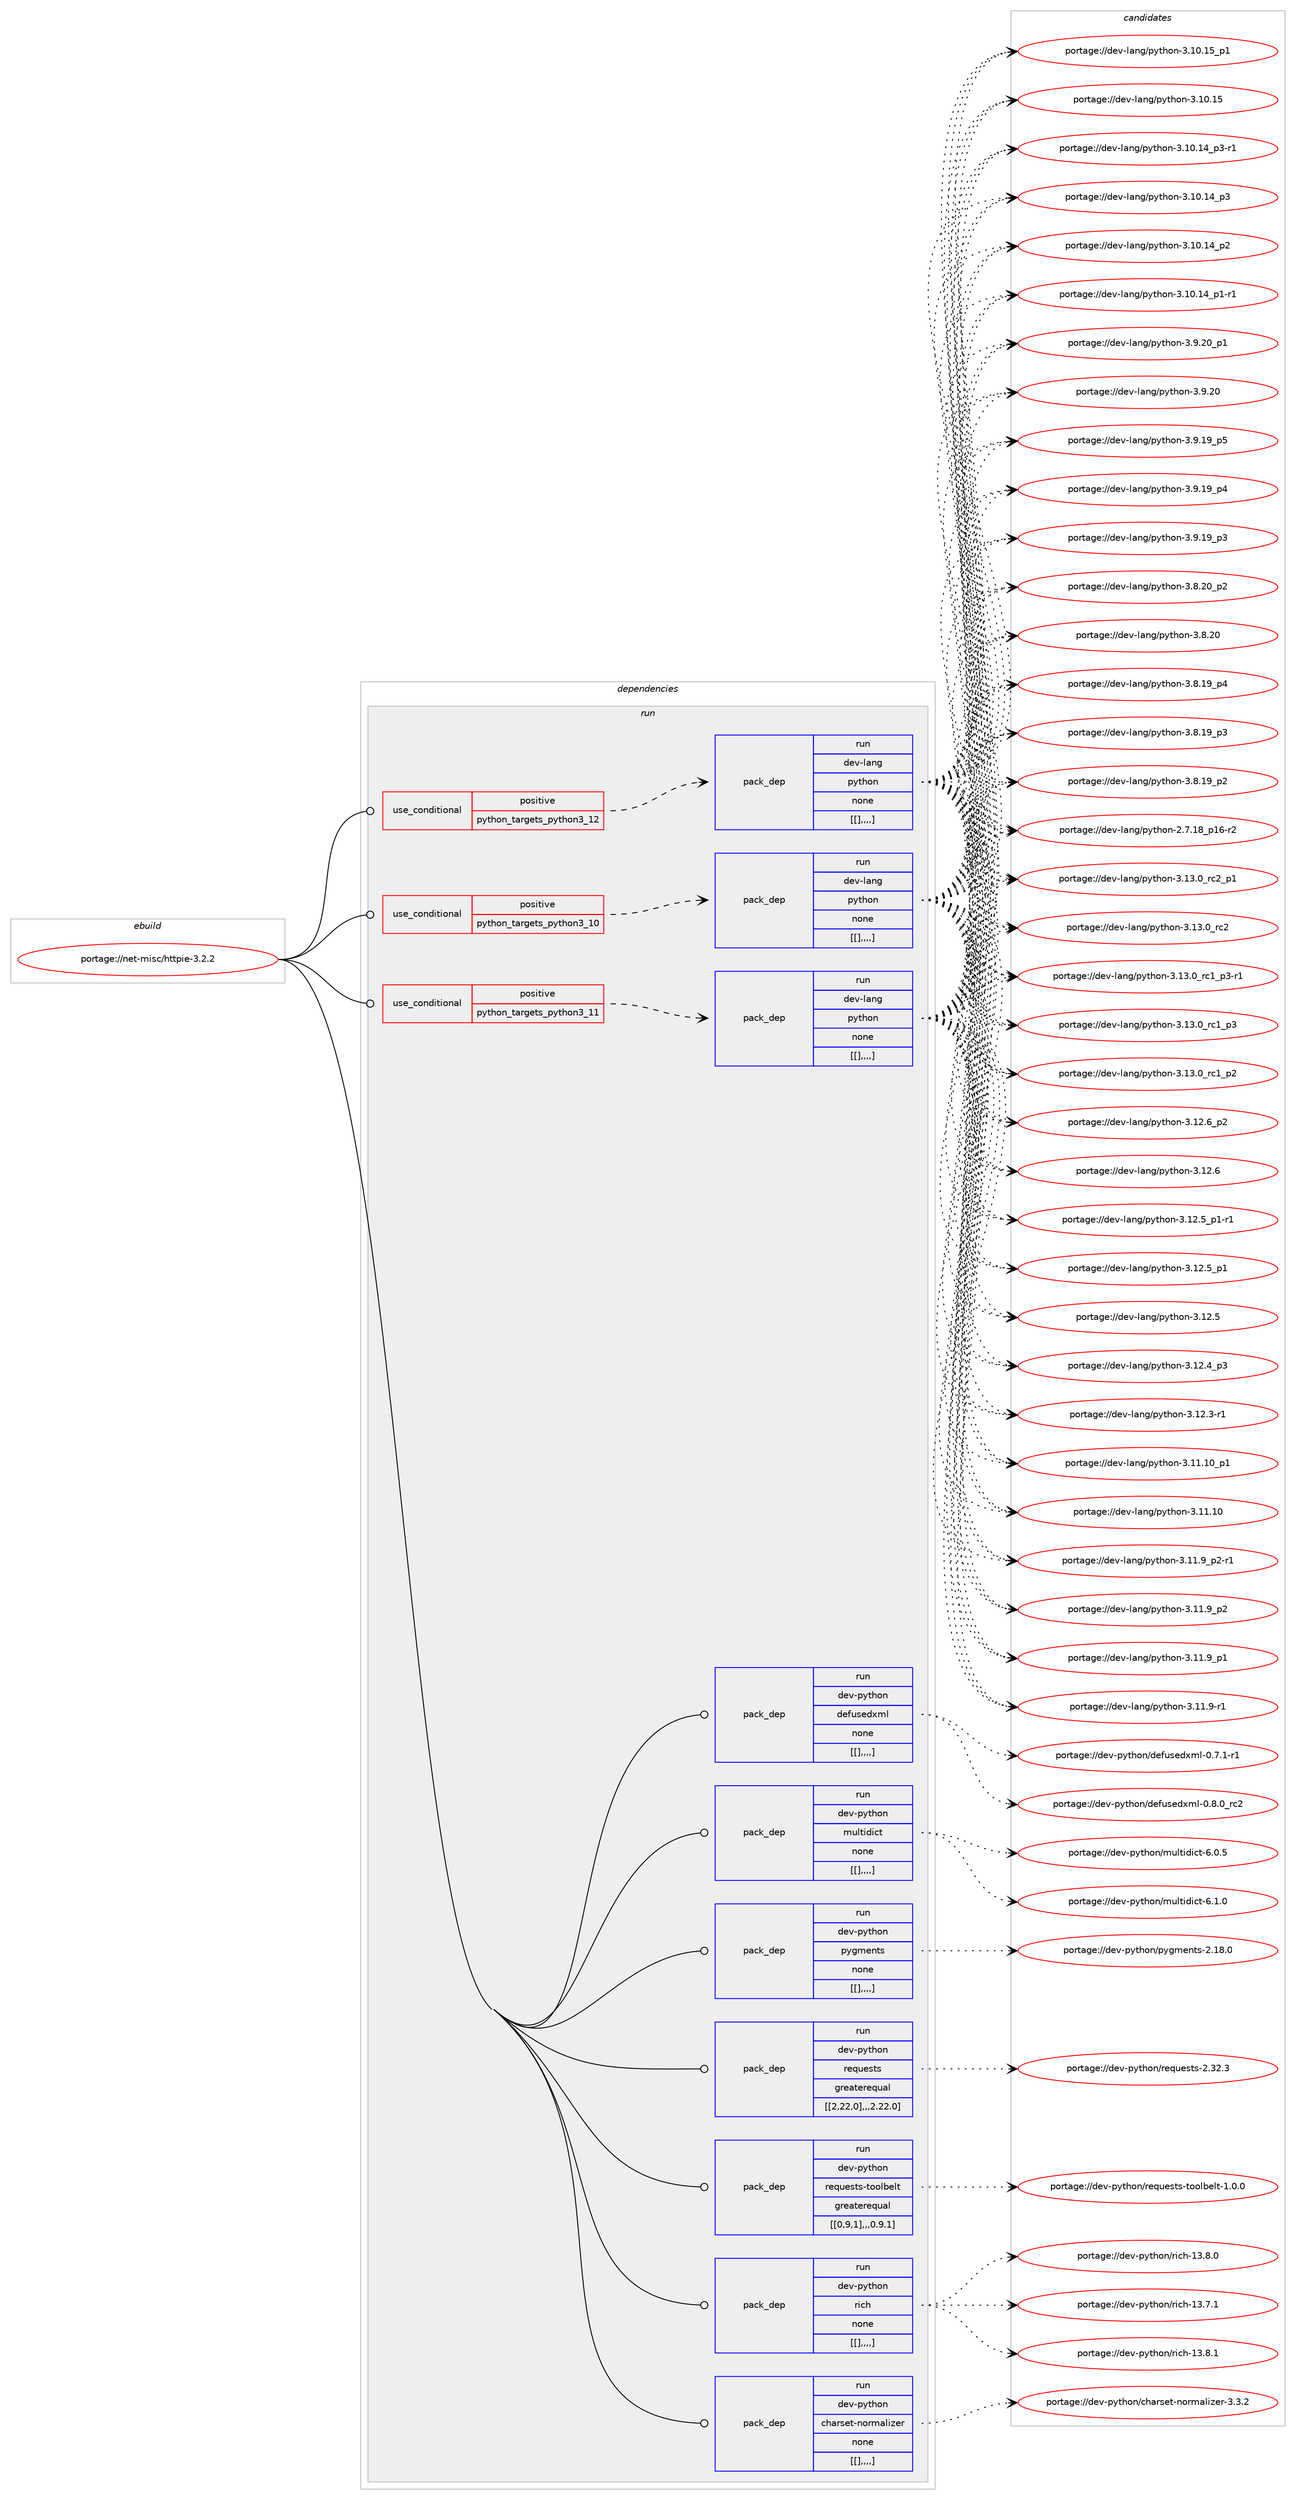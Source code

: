 digraph prolog {

# *************
# Graph options
# *************

newrank=true;
concentrate=true;
compound=true;
graph [rankdir=LR,fontname=Helvetica,fontsize=10,ranksep=1.5];#, ranksep=2.5, nodesep=0.2];
edge  [arrowhead=vee];
node  [fontname=Helvetica,fontsize=10];

# **********
# The ebuild
# **********

subgraph cluster_leftcol {
color=gray;
label=<<i>ebuild</i>>;
id [label="portage://net-misc/httpie-3.2.2", color=red, width=4, href="../net-misc/httpie-3.2.2.svg"];
}

# ****************
# The dependencies
# ****************

subgraph cluster_midcol {
color=gray;
label=<<i>dependencies</i>>;
subgraph cluster_compile {
fillcolor="#eeeeee";
style=filled;
label=<<i>compile</i>>;
}
subgraph cluster_compileandrun {
fillcolor="#eeeeee";
style=filled;
label=<<i>compile and run</i>>;
}
subgraph cluster_run {
fillcolor="#eeeeee";
style=filled;
label=<<i>run</i>>;
subgraph cond101192 {
dependency380927 [label=<<TABLE BORDER="0" CELLBORDER="1" CELLSPACING="0" CELLPADDING="4"><TR><TD ROWSPAN="3" CELLPADDING="10">use_conditional</TD></TR><TR><TD>positive</TD></TR><TR><TD>python_targets_python3_10</TD></TR></TABLE>>, shape=none, color=red];
subgraph pack277031 {
dependency380928 [label=<<TABLE BORDER="0" CELLBORDER="1" CELLSPACING="0" CELLPADDING="4" WIDTH="220"><TR><TD ROWSPAN="6" CELLPADDING="30">pack_dep</TD></TR><TR><TD WIDTH="110">run</TD></TR><TR><TD>dev-lang</TD></TR><TR><TD>python</TD></TR><TR><TD>none</TD></TR><TR><TD>[[],,,,]</TD></TR></TABLE>>, shape=none, color=blue];
}
dependency380927:e -> dependency380928:w [weight=20,style="dashed",arrowhead="vee"];
}
id:e -> dependency380927:w [weight=20,style="solid",arrowhead="odot"];
subgraph cond101193 {
dependency380929 [label=<<TABLE BORDER="0" CELLBORDER="1" CELLSPACING="0" CELLPADDING="4"><TR><TD ROWSPAN="3" CELLPADDING="10">use_conditional</TD></TR><TR><TD>positive</TD></TR><TR><TD>python_targets_python3_11</TD></TR></TABLE>>, shape=none, color=red];
subgraph pack277032 {
dependency380930 [label=<<TABLE BORDER="0" CELLBORDER="1" CELLSPACING="0" CELLPADDING="4" WIDTH="220"><TR><TD ROWSPAN="6" CELLPADDING="30">pack_dep</TD></TR><TR><TD WIDTH="110">run</TD></TR><TR><TD>dev-lang</TD></TR><TR><TD>python</TD></TR><TR><TD>none</TD></TR><TR><TD>[[],,,,]</TD></TR></TABLE>>, shape=none, color=blue];
}
dependency380929:e -> dependency380930:w [weight=20,style="dashed",arrowhead="vee"];
}
id:e -> dependency380929:w [weight=20,style="solid",arrowhead="odot"];
subgraph cond101194 {
dependency380931 [label=<<TABLE BORDER="0" CELLBORDER="1" CELLSPACING="0" CELLPADDING="4"><TR><TD ROWSPAN="3" CELLPADDING="10">use_conditional</TD></TR><TR><TD>positive</TD></TR><TR><TD>python_targets_python3_12</TD></TR></TABLE>>, shape=none, color=red];
subgraph pack277033 {
dependency380932 [label=<<TABLE BORDER="0" CELLBORDER="1" CELLSPACING="0" CELLPADDING="4" WIDTH="220"><TR><TD ROWSPAN="6" CELLPADDING="30">pack_dep</TD></TR><TR><TD WIDTH="110">run</TD></TR><TR><TD>dev-lang</TD></TR><TR><TD>python</TD></TR><TR><TD>none</TD></TR><TR><TD>[[],,,,]</TD></TR></TABLE>>, shape=none, color=blue];
}
dependency380931:e -> dependency380932:w [weight=20,style="dashed",arrowhead="vee"];
}
id:e -> dependency380931:w [weight=20,style="solid",arrowhead="odot"];
subgraph pack277034 {
dependency380933 [label=<<TABLE BORDER="0" CELLBORDER="1" CELLSPACING="0" CELLPADDING="4" WIDTH="220"><TR><TD ROWSPAN="6" CELLPADDING="30">pack_dep</TD></TR><TR><TD WIDTH="110">run</TD></TR><TR><TD>dev-python</TD></TR><TR><TD>charset-normalizer</TD></TR><TR><TD>none</TD></TR><TR><TD>[[],,,,]</TD></TR></TABLE>>, shape=none, color=blue];
}
id:e -> dependency380933:w [weight=20,style="solid",arrowhead="odot"];
subgraph pack277035 {
dependency380934 [label=<<TABLE BORDER="0" CELLBORDER="1" CELLSPACING="0" CELLPADDING="4" WIDTH="220"><TR><TD ROWSPAN="6" CELLPADDING="30">pack_dep</TD></TR><TR><TD WIDTH="110">run</TD></TR><TR><TD>dev-python</TD></TR><TR><TD>defusedxml</TD></TR><TR><TD>none</TD></TR><TR><TD>[[],,,,]</TD></TR></TABLE>>, shape=none, color=blue];
}
id:e -> dependency380934:w [weight=20,style="solid",arrowhead="odot"];
subgraph pack277036 {
dependency380935 [label=<<TABLE BORDER="0" CELLBORDER="1" CELLSPACING="0" CELLPADDING="4" WIDTH="220"><TR><TD ROWSPAN="6" CELLPADDING="30">pack_dep</TD></TR><TR><TD WIDTH="110">run</TD></TR><TR><TD>dev-python</TD></TR><TR><TD>multidict</TD></TR><TR><TD>none</TD></TR><TR><TD>[[],,,,]</TD></TR></TABLE>>, shape=none, color=blue];
}
id:e -> dependency380935:w [weight=20,style="solid",arrowhead="odot"];
subgraph pack277037 {
dependency380936 [label=<<TABLE BORDER="0" CELLBORDER="1" CELLSPACING="0" CELLPADDING="4" WIDTH="220"><TR><TD ROWSPAN="6" CELLPADDING="30">pack_dep</TD></TR><TR><TD WIDTH="110">run</TD></TR><TR><TD>dev-python</TD></TR><TR><TD>pygments</TD></TR><TR><TD>none</TD></TR><TR><TD>[[],,,,]</TD></TR></TABLE>>, shape=none, color=blue];
}
id:e -> dependency380936:w [weight=20,style="solid",arrowhead="odot"];
subgraph pack277038 {
dependency380937 [label=<<TABLE BORDER="0" CELLBORDER="1" CELLSPACING="0" CELLPADDING="4" WIDTH="220"><TR><TD ROWSPAN="6" CELLPADDING="30">pack_dep</TD></TR><TR><TD WIDTH="110">run</TD></TR><TR><TD>dev-python</TD></TR><TR><TD>requests</TD></TR><TR><TD>greaterequal</TD></TR><TR><TD>[[2,22,0],,,2.22.0]</TD></TR></TABLE>>, shape=none, color=blue];
}
id:e -> dependency380937:w [weight=20,style="solid",arrowhead="odot"];
subgraph pack277039 {
dependency380938 [label=<<TABLE BORDER="0" CELLBORDER="1" CELLSPACING="0" CELLPADDING="4" WIDTH="220"><TR><TD ROWSPAN="6" CELLPADDING="30">pack_dep</TD></TR><TR><TD WIDTH="110">run</TD></TR><TR><TD>dev-python</TD></TR><TR><TD>requests-toolbelt</TD></TR><TR><TD>greaterequal</TD></TR><TR><TD>[[0,9,1],,,0.9.1]</TD></TR></TABLE>>, shape=none, color=blue];
}
id:e -> dependency380938:w [weight=20,style="solid",arrowhead="odot"];
subgraph pack277040 {
dependency380939 [label=<<TABLE BORDER="0" CELLBORDER="1" CELLSPACING="0" CELLPADDING="4" WIDTH="220"><TR><TD ROWSPAN="6" CELLPADDING="30">pack_dep</TD></TR><TR><TD WIDTH="110">run</TD></TR><TR><TD>dev-python</TD></TR><TR><TD>rich</TD></TR><TR><TD>none</TD></TR><TR><TD>[[],,,,]</TD></TR></TABLE>>, shape=none, color=blue];
}
id:e -> dependency380939:w [weight=20,style="solid",arrowhead="odot"];
}
}

# **************
# The candidates
# **************

subgraph cluster_choices {
rank=same;
color=gray;
label=<<i>candidates</i>>;

subgraph choice277031 {
color=black;
nodesep=1;
choice100101118451089711010347112121116104111110455146495146489511499509511249 [label="portage://dev-lang/python-3.13.0_rc2_p1", color=red, width=4,href="../dev-lang/python-3.13.0_rc2_p1.svg"];
choice10010111845108971101034711212111610411111045514649514648951149950 [label="portage://dev-lang/python-3.13.0_rc2", color=red, width=4,href="../dev-lang/python-3.13.0_rc2.svg"];
choice1001011184510897110103471121211161041111104551464951464895114994995112514511449 [label="portage://dev-lang/python-3.13.0_rc1_p3-r1", color=red, width=4,href="../dev-lang/python-3.13.0_rc1_p3-r1.svg"];
choice100101118451089711010347112121116104111110455146495146489511499499511251 [label="portage://dev-lang/python-3.13.0_rc1_p3", color=red, width=4,href="../dev-lang/python-3.13.0_rc1_p3.svg"];
choice100101118451089711010347112121116104111110455146495146489511499499511250 [label="portage://dev-lang/python-3.13.0_rc1_p2", color=red, width=4,href="../dev-lang/python-3.13.0_rc1_p2.svg"];
choice100101118451089711010347112121116104111110455146495046549511250 [label="portage://dev-lang/python-3.12.6_p2", color=red, width=4,href="../dev-lang/python-3.12.6_p2.svg"];
choice10010111845108971101034711212111610411111045514649504654 [label="portage://dev-lang/python-3.12.6", color=red, width=4,href="../dev-lang/python-3.12.6.svg"];
choice1001011184510897110103471121211161041111104551464950465395112494511449 [label="portage://dev-lang/python-3.12.5_p1-r1", color=red, width=4,href="../dev-lang/python-3.12.5_p1-r1.svg"];
choice100101118451089711010347112121116104111110455146495046539511249 [label="portage://dev-lang/python-3.12.5_p1", color=red, width=4,href="../dev-lang/python-3.12.5_p1.svg"];
choice10010111845108971101034711212111610411111045514649504653 [label="portage://dev-lang/python-3.12.5", color=red, width=4,href="../dev-lang/python-3.12.5.svg"];
choice100101118451089711010347112121116104111110455146495046529511251 [label="portage://dev-lang/python-3.12.4_p3", color=red, width=4,href="../dev-lang/python-3.12.4_p3.svg"];
choice100101118451089711010347112121116104111110455146495046514511449 [label="portage://dev-lang/python-3.12.3-r1", color=red, width=4,href="../dev-lang/python-3.12.3-r1.svg"];
choice10010111845108971101034711212111610411111045514649494649489511249 [label="portage://dev-lang/python-3.11.10_p1", color=red, width=4,href="../dev-lang/python-3.11.10_p1.svg"];
choice1001011184510897110103471121211161041111104551464949464948 [label="portage://dev-lang/python-3.11.10", color=red, width=4,href="../dev-lang/python-3.11.10.svg"];
choice1001011184510897110103471121211161041111104551464949465795112504511449 [label="portage://dev-lang/python-3.11.9_p2-r1", color=red, width=4,href="../dev-lang/python-3.11.9_p2-r1.svg"];
choice100101118451089711010347112121116104111110455146494946579511250 [label="portage://dev-lang/python-3.11.9_p2", color=red, width=4,href="../dev-lang/python-3.11.9_p2.svg"];
choice100101118451089711010347112121116104111110455146494946579511249 [label="portage://dev-lang/python-3.11.9_p1", color=red, width=4,href="../dev-lang/python-3.11.9_p1.svg"];
choice100101118451089711010347112121116104111110455146494946574511449 [label="portage://dev-lang/python-3.11.9-r1", color=red, width=4,href="../dev-lang/python-3.11.9-r1.svg"];
choice10010111845108971101034711212111610411111045514649484649539511249 [label="portage://dev-lang/python-3.10.15_p1", color=red, width=4,href="../dev-lang/python-3.10.15_p1.svg"];
choice1001011184510897110103471121211161041111104551464948464953 [label="portage://dev-lang/python-3.10.15", color=red, width=4,href="../dev-lang/python-3.10.15.svg"];
choice100101118451089711010347112121116104111110455146494846495295112514511449 [label="portage://dev-lang/python-3.10.14_p3-r1", color=red, width=4,href="../dev-lang/python-3.10.14_p3-r1.svg"];
choice10010111845108971101034711212111610411111045514649484649529511251 [label="portage://dev-lang/python-3.10.14_p3", color=red, width=4,href="../dev-lang/python-3.10.14_p3.svg"];
choice10010111845108971101034711212111610411111045514649484649529511250 [label="portage://dev-lang/python-3.10.14_p2", color=red, width=4,href="../dev-lang/python-3.10.14_p2.svg"];
choice100101118451089711010347112121116104111110455146494846495295112494511449 [label="portage://dev-lang/python-3.10.14_p1-r1", color=red, width=4,href="../dev-lang/python-3.10.14_p1-r1.svg"];
choice100101118451089711010347112121116104111110455146574650489511249 [label="portage://dev-lang/python-3.9.20_p1", color=red, width=4,href="../dev-lang/python-3.9.20_p1.svg"];
choice10010111845108971101034711212111610411111045514657465048 [label="portage://dev-lang/python-3.9.20", color=red, width=4,href="../dev-lang/python-3.9.20.svg"];
choice100101118451089711010347112121116104111110455146574649579511253 [label="portage://dev-lang/python-3.9.19_p5", color=red, width=4,href="../dev-lang/python-3.9.19_p5.svg"];
choice100101118451089711010347112121116104111110455146574649579511252 [label="portage://dev-lang/python-3.9.19_p4", color=red, width=4,href="../dev-lang/python-3.9.19_p4.svg"];
choice100101118451089711010347112121116104111110455146574649579511251 [label="portage://dev-lang/python-3.9.19_p3", color=red, width=4,href="../dev-lang/python-3.9.19_p3.svg"];
choice100101118451089711010347112121116104111110455146564650489511250 [label="portage://dev-lang/python-3.8.20_p2", color=red, width=4,href="../dev-lang/python-3.8.20_p2.svg"];
choice10010111845108971101034711212111610411111045514656465048 [label="portage://dev-lang/python-3.8.20", color=red, width=4,href="../dev-lang/python-3.8.20.svg"];
choice100101118451089711010347112121116104111110455146564649579511252 [label="portage://dev-lang/python-3.8.19_p4", color=red, width=4,href="../dev-lang/python-3.8.19_p4.svg"];
choice100101118451089711010347112121116104111110455146564649579511251 [label="portage://dev-lang/python-3.8.19_p3", color=red, width=4,href="../dev-lang/python-3.8.19_p3.svg"];
choice100101118451089711010347112121116104111110455146564649579511250 [label="portage://dev-lang/python-3.8.19_p2", color=red, width=4,href="../dev-lang/python-3.8.19_p2.svg"];
choice100101118451089711010347112121116104111110455046554649569511249544511450 [label="portage://dev-lang/python-2.7.18_p16-r2", color=red, width=4,href="../dev-lang/python-2.7.18_p16-r2.svg"];
dependency380928:e -> choice100101118451089711010347112121116104111110455146495146489511499509511249:w [style=dotted,weight="100"];
dependency380928:e -> choice10010111845108971101034711212111610411111045514649514648951149950:w [style=dotted,weight="100"];
dependency380928:e -> choice1001011184510897110103471121211161041111104551464951464895114994995112514511449:w [style=dotted,weight="100"];
dependency380928:e -> choice100101118451089711010347112121116104111110455146495146489511499499511251:w [style=dotted,weight="100"];
dependency380928:e -> choice100101118451089711010347112121116104111110455146495146489511499499511250:w [style=dotted,weight="100"];
dependency380928:e -> choice100101118451089711010347112121116104111110455146495046549511250:w [style=dotted,weight="100"];
dependency380928:e -> choice10010111845108971101034711212111610411111045514649504654:w [style=dotted,weight="100"];
dependency380928:e -> choice1001011184510897110103471121211161041111104551464950465395112494511449:w [style=dotted,weight="100"];
dependency380928:e -> choice100101118451089711010347112121116104111110455146495046539511249:w [style=dotted,weight="100"];
dependency380928:e -> choice10010111845108971101034711212111610411111045514649504653:w [style=dotted,weight="100"];
dependency380928:e -> choice100101118451089711010347112121116104111110455146495046529511251:w [style=dotted,weight="100"];
dependency380928:e -> choice100101118451089711010347112121116104111110455146495046514511449:w [style=dotted,weight="100"];
dependency380928:e -> choice10010111845108971101034711212111610411111045514649494649489511249:w [style=dotted,weight="100"];
dependency380928:e -> choice1001011184510897110103471121211161041111104551464949464948:w [style=dotted,weight="100"];
dependency380928:e -> choice1001011184510897110103471121211161041111104551464949465795112504511449:w [style=dotted,weight="100"];
dependency380928:e -> choice100101118451089711010347112121116104111110455146494946579511250:w [style=dotted,weight="100"];
dependency380928:e -> choice100101118451089711010347112121116104111110455146494946579511249:w [style=dotted,weight="100"];
dependency380928:e -> choice100101118451089711010347112121116104111110455146494946574511449:w [style=dotted,weight="100"];
dependency380928:e -> choice10010111845108971101034711212111610411111045514649484649539511249:w [style=dotted,weight="100"];
dependency380928:e -> choice1001011184510897110103471121211161041111104551464948464953:w [style=dotted,weight="100"];
dependency380928:e -> choice100101118451089711010347112121116104111110455146494846495295112514511449:w [style=dotted,weight="100"];
dependency380928:e -> choice10010111845108971101034711212111610411111045514649484649529511251:w [style=dotted,weight="100"];
dependency380928:e -> choice10010111845108971101034711212111610411111045514649484649529511250:w [style=dotted,weight="100"];
dependency380928:e -> choice100101118451089711010347112121116104111110455146494846495295112494511449:w [style=dotted,weight="100"];
dependency380928:e -> choice100101118451089711010347112121116104111110455146574650489511249:w [style=dotted,weight="100"];
dependency380928:e -> choice10010111845108971101034711212111610411111045514657465048:w [style=dotted,weight="100"];
dependency380928:e -> choice100101118451089711010347112121116104111110455146574649579511253:w [style=dotted,weight="100"];
dependency380928:e -> choice100101118451089711010347112121116104111110455146574649579511252:w [style=dotted,weight="100"];
dependency380928:e -> choice100101118451089711010347112121116104111110455146574649579511251:w [style=dotted,weight="100"];
dependency380928:e -> choice100101118451089711010347112121116104111110455146564650489511250:w [style=dotted,weight="100"];
dependency380928:e -> choice10010111845108971101034711212111610411111045514656465048:w [style=dotted,weight="100"];
dependency380928:e -> choice100101118451089711010347112121116104111110455146564649579511252:w [style=dotted,weight="100"];
dependency380928:e -> choice100101118451089711010347112121116104111110455146564649579511251:w [style=dotted,weight="100"];
dependency380928:e -> choice100101118451089711010347112121116104111110455146564649579511250:w [style=dotted,weight="100"];
dependency380928:e -> choice100101118451089711010347112121116104111110455046554649569511249544511450:w [style=dotted,weight="100"];
}
subgraph choice277032 {
color=black;
nodesep=1;
choice100101118451089711010347112121116104111110455146495146489511499509511249 [label="portage://dev-lang/python-3.13.0_rc2_p1", color=red, width=4,href="../dev-lang/python-3.13.0_rc2_p1.svg"];
choice10010111845108971101034711212111610411111045514649514648951149950 [label="portage://dev-lang/python-3.13.0_rc2", color=red, width=4,href="../dev-lang/python-3.13.0_rc2.svg"];
choice1001011184510897110103471121211161041111104551464951464895114994995112514511449 [label="portage://dev-lang/python-3.13.0_rc1_p3-r1", color=red, width=4,href="../dev-lang/python-3.13.0_rc1_p3-r1.svg"];
choice100101118451089711010347112121116104111110455146495146489511499499511251 [label="portage://dev-lang/python-3.13.0_rc1_p3", color=red, width=4,href="../dev-lang/python-3.13.0_rc1_p3.svg"];
choice100101118451089711010347112121116104111110455146495146489511499499511250 [label="portage://dev-lang/python-3.13.0_rc1_p2", color=red, width=4,href="../dev-lang/python-3.13.0_rc1_p2.svg"];
choice100101118451089711010347112121116104111110455146495046549511250 [label="portage://dev-lang/python-3.12.6_p2", color=red, width=4,href="../dev-lang/python-3.12.6_p2.svg"];
choice10010111845108971101034711212111610411111045514649504654 [label="portage://dev-lang/python-3.12.6", color=red, width=4,href="../dev-lang/python-3.12.6.svg"];
choice1001011184510897110103471121211161041111104551464950465395112494511449 [label="portage://dev-lang/python-3.12.5_p1-r1", color=red, width=4,href="../dev-lang/python-3.12.5_p1-r1.svg"];
choice100101118451089711010347112121116104111110455146495046539511249 [label="portage://dev-lang/python-3.12.5_p1", color=red, width=4,href="../dev-lang/python-3.12.5_p1.svg"];
choice10010111845108971101034711212111610411111045514649504653 [label="portage://dev-lang/python-3.12.5", color=red, width=4,href="../dev-lang/python-3.12.5.svg"];
choice100101118451089711010347112121116104111110455146495046529511251 [label="portage://dev-lang/python-3.12.4_p3", color=red, width=4,href="../dev-lang/python-3.12.4_p3.svg"];
choice100101118451089711010347112121116104111110455146495046514511449 [label="portage://dev-lang/python-3.12.3-r1", color=red, width=4,href="../dev-lang/python-3.12.3-r1.svg"];
choice10010111845108971101034711212111610411111045514649494649489511249 [label="portage://dev-lang/python-3.11.10_p1", color=red, width=4,href="../dev-lang/python-3.11.10_p1.svg"];
choice1001011184510897110103471121211161041111104551464949464948 [label="portage://dev-lang/python-3.11.10", color=red, width=4,href="../dev-lang/python-3.11.10.svg"];
choice1001011184510897110103471121211161041111104551464949465795112504511449 [label="portage://dev-lang/python-3.11.9_p2-r1", color=red, width=4,href="../dev-lang/python-3.11.9_p2-r1.svg"];
choice100101118451089711010347112121116104111110455146494946579511250 [label="portage://dev-lang/python-3.11.9_p2", color=red, width=4,href="../dev-lang/python-3.11.9_p2.svg"];
choice100101118451089711010347112121116104111110455146494946579511249 [label="portage://dev-lang/python-3.11.9_p1", color=red, width=4,href="../dev-lang/python-3.11.9_p1.svg"];
choice100101118451089711010347112121116104111110455146494946574511449 [label="portage://dev-lang/python-3.11.9-r1", color=red, width=4,href="../dev-lang/python-3.11.9-r1.svg"];
choice10010111845108971101034711212111610411111045514649484649539511249 [label="portage://dev-lang/python-3.10.15_p1", color=red, width=4,href="../dev-lang/python-3.10.15_p1.svg"];
choice1001011184510897110103471121211161041111104551464948464953 [label="portage://dev-lang/python-3.10.15", color=red, width=4,href="../dev-lang/python-3.10.15.svg"];
choice100101118451089711010347112121116104111110455146494846495295112514511449 [label="portage://dev-lang/python-3.10.14_p3-r1", color=red, width=4,href="../dev-lang/python-3.10.14_p3-r1.svg"];
choice10010111845108971101034711212111610411111045514649484649529511251 [label="portage://dev-lang/python-3.10.14_p3", color=red, width=4,href="../dev-lang/python-3.10.14_p3.svg"];
choice10010111845108971101034711212111610411111045514649484649529511250 [label="portage://dev-lang/python-3.10.14_p2", color=red, width=4,href="../dev-lang/python-3.10.14_p2.svg"];
choice100101118451089711010347112121116104111110455146494846495295112494511449 [label="portage://dev-lang/python-3.10.14_p1-r1", color=red, width=4,href="../dev-lang/python-3.10.14_p1-r1.svg"];
choice100101118451089711010347112121116104111110455146574650489511249 [label="portage://dev-lang/python-3.9.20_p1", color=red, width=4,href="../dev-lang/python-3.9.20_p1.svg"];
choice10010111845108971101034711212111610411111045514657465048 [label="portage://dev-lang/python-3.9.20", color=red, width=4,href="../dev-lang/python-3.9.20.svg"];
choice100101118451089711010347112121116104111110455146574649579511253 [label="portage://dev-lang/python-3.9.19_p5", color=red, width=4,href="../dev-lang/python-3.9.19_p5.svg"];
choice100101118451089711010347112121116104111110455146574649579511252 [label="portage://dev-lang/python-3.9.19_p4", color=red, width=4,href="../dev-lang/python-3.9.19_p4.svg"];
choice100101118451089711010347112121116104111110455146574649579511251 [label="portage://dev-lang/python-3.9.19_p3", color=red, width=4,href="../dev-lang/python-3.9.19_p3.svg"];
choice100101118451089711010347112121116104111110455146564650489511250 [label="portage://dev-lang/python-3.8.20_p2", color=red, width=4,href="../dev-lang/python-3.8.20_p2.svg"];
choice10010111845108971101034711212111610411111045514656465048 [label="portage://dev-lang/python-3.8.20", color=red, width=4,href="../dev-lang/python-3.8.20.svg"];
choice100101118451089711010347112121116104111110455146564649579511252 [label="portage://dev-lang/python-3.8.19_p4", color=red, width=4,href="../dev-lang/python-3.8.19_p4.svg"];
choice100101118451089711010347112121116104111110455146564649579511251 [label="portage://dev-lang/python-3.8.19_p3", color=red, width=4,href="../dev-lang/python-3.8.19_p3.svg"];
choice100101118451089711010347112121116104111110455146564649579511250 [label="portage://dev-lang/python-3.8.19_p2", color=red, width=4,href="../dev-lang/python-3.8.19_p2.svg"];
choice100101118451089711010347112121116104111110455046554649569511249544511450 [label="portage://dev-lang/python-2.7.18_p16-r2", color=red, width=4,href="../dev-lang/python-2.7.18_p16-r2.svg"];
dependency380930:e -> choice100101118451089711010347112121116104111110455146495146489511499509511249:w [style=dotted,weight="100"];
dependency380930:e -> choice10010111845108971101034711212111610411111045514649514648951149950:w [style=dotted,weight="100"];
dependency380930:e -> choice1001011184510897110103471121211161041111104551464951464895114994995112514511449:w [style=dotted,weight="100"];
dependency380930:e -> choice100101118451089711010347112121116104111110455146495146489511499499511251:w [style=dotted,weight="100"];
dependency380930:e -> choice100101118451089711010347112121116104111110455146495146489511499499511250:w [style=dotted,weight="100"];
dependency380930:e -> choice100101118451089711010347112121116104111110455146495046549511250:w [style=dotted,weight="100"];
dependency380930:e -> choice10010111845108971101034711212111610411111045514649504654:w [style=dotted,weight="100"];
dependency380930:e -> choice1001011184510897110103471121211161041111104551464950465395112494511449:w [style=dotted,weight="100"];
dependency380930:e -> choice100101118451089711010347112121116104111110455146495046539511249:w [style=dotted,weight="100"];
dependency380930:e -> choice10010111845108971101034711212111610411111045514649504653:w [style=dotted,weight="100"];
dependency380930:e -> choice100101118451089711010347112121116104111110455146495046529511251:w [style=dotted,weight="100"];
dependency380930:e -> choice100101118451089711010347112121116104111110455146495046514511449:w [style=dotted,weight="100"];
dependency380930:e -> choice10010111845108971101034711212111610411111045514649494649489511249:w [style=dotted,weight="100"];
dependency380930:e -> choice1001011184510897110103471121211161041111104551464949464948:w [style=dotted,weight="100"];
dependency380930:e -> choice1001011184510897110103471121211161041111104551464949465795112504511449:w [style=dotted,weight="100"];
dependency380930:e -> choice100101118451089711010347112121116104111110455146494946579511250:w [style=dotted,weight="100"];
dependency380930:e -> choice100101118451089711010347112121116104111110455146494946579511249:w [style=dotted,weight="100"];
dependency380930:e -> choice100101118451089711010347112121116104111110455146494946574511449:w [style=dotted,weight="100"];
dependency380930:e -> choice10010111845108971101034711212111610411111045514649484649539511249:w [style=dotted,weight="100"];
dependency380930:e -> choice1001011184510897110103471121211161041111104551464948464953:w [style=dotted,weight="100"];
dependency380930:e -> choice100101118451089711010347112121116104111110455146494846495295112514511449:w [style=dotted,weight="100"];
dependency380930:e -> choice10010111845108971101034711212111610411111045514649484649529511251:w [style=dotted,weight="100"];
dependency380930:e -> choice10010111845108971101034711212111610411111045514649484649529511250:w [style=dotted,weight="100"];
dependency380930:e -> choice100101118451089711010347112121116104111110455146494846495295112494511449:w [style=dotted,weight="100"];
dependency380930:e -> choice100101118451089711010347112121116104111110455146574650489511249:w [style=dotted,weight="100"];
dependency380930:e -> choice10010111845108971101034711212111610411111045514657465048:w [style=dotted,weight="100"];
dependency380930:e -> choice100101118451089711010347112121116104111110455146574649579511253:w [style=dotted,weight="100"];
dependency380930:e -> choice100101118451089711010347112121116104111110455146574649579511252:w [style=dotted,weight="100"];
dependency380930:e -> choice100101118451089711010347112121116104111110455146574649579511251:w [style=dotted,weight="100"];
dependency380930:e -> choice100101118451089711010347112121116104111110455146564650489511250:w [style=dotted,weight="100"];
dependency380930:e -> choice10010111845108971101034711212111610411111045514656465048:w [style=dotted,weight="100"];
dependency380930:e -> choice100101118451089711010347112121116104111110455146564649579511252:w [style=dotted,weight="100"];
dependency380930:e -> choice100101118451089711010347112121116104111110455146564649579511251:w [style=dotted,weight="100"];
dependency380930:e -> choice100101118451089711010347112121116104111110455146564649579511250:w [style=dotted,weight="100"];
dependency380930:e -> choice100101118451089711010347112121116104111110455046554649569511249544511450:w [style=dotted,weight="100"];
}
subgraph choice277033 {
color=black;
nodesep=1;
choice100101118451089711010347112121116104111110455146495146489511499509511249 [label="portage://dev-lang/python-3.13.0_rc2_p1", color=red, width=4,href="../dev-lang/python-3.13.0_rc2_p1.svg"];
choice10010111845108971101034711212111610411111045514649514648951149950 [label="portage://dev-lang/python-3.13.0_rc2", color=red, width=4,href="../dev-lang/python-3.13.0_rc2.svg"];
choice1001011184510897110103471121211161041111104551464951464895114994995112514511449 [label="portage://dev-lang/python-3.13.0_rc1_p3-r1", color=red, width=4,href="../dev-lang/python-3.13.0_rc1_p3-r1.svg"];
choice100101118451089711010347112121116104111110455146495146489511499499511251 [label="portage://dev-lang/python-3.13.0_rc1_p3", color=red, width=4,href="../dev-lang/python-3.13.0_rc1_p3.svg"];
choice100101118451089711010347112121116104111110455146495146489511499499511250 [label="portage://dev-lang/python-3.13.0_rc1_p2", color=red, width=4,href="../dev-lang/python-3.13.0_rc1_p2.svg"];
choice100101118451089711010347112121116104111110455146495046549511250 [label="portage://dev-lang/python-3.12.6_p2", color=red, width=4,href="../dev-lang/python-3.12.6_p2.svg"];
choice10010111845108971101034711212111610411111045514649504654 [label="portage://dev-lang/python-3.12.6", color=red, width=4,href="../dev-lang/python-3.12.6.svg"];
choice1001011184510897110103471121211161041111104551464950465395112494511449 [label="portage://dev-lang/python-3.12.5_p1-r1", color=red, width=4,href="../dev-lang/python-3.12.5_p1-r1.svg"];
choice100101118451089711010347112121116104111110455146495046539511249 [label="portage://dev-lang/python-3.12.5_p1", color=red, width=4,href="../dev-lang/python-3.12.5_p1.svg"];
choice10010111845108971101034711212111610411111045514649504653 [label="portage://dev-lang/python-3.12.5", color=red, width=4,href="../dev-lang/python-3.12.5.svg"];
choice100101118451089711010347112121116104111110455146495046529511251 [label="portage://dev-lang/python-3.12.4_p3", color=red, width=4,href="../dev-lang/python-3.12.4_p3.svg"];
choice100101118451089711010347112121116104111110455146495046514511449 [label="portage://dev-lang/python-3.12.3-r1", color=red, width=4,href="../dev-lang/python-3.12.3-r1.svg"];
choice10010111845108971101034711212111610411111045514649494649489511249 [label="portage://dev-lang/python-3.11.10_p1", color=red, width=4,href="../dev-lang/python-3.11.10_p1.svg"];
choice1001011184510897110103471121211161041111104551464949464948 [label="portage://dev-lang/python-3.11.10", color=red, width=4,href="../dev-lang/python-3.11.10.svg"];
choice1001011184510897110103471121211161041111104551464949465795112504511449 [label="portage://dev-lang/python-3.11.9_p2-r1", color=red, width=4,href="../dev-lang/python-3.11.9_p2-r1.svg"];
choice100101118451089711010347112121116104111110455146494946579511250 [label="portage://dev-lang/python-3.11.9_p2", color=red, width=4,href="../dev-lang/python-3.11.9_p2.svg"];
choice100101118451089711010347112121116104111110455146494946579511249 [label="portage://dev-lang/python-3.11.9_p1", color=red, width=4,href="../dev-lang/python-3.11.9_p1.svg"];
choice100101118451089711010347112121116104111110455146494946574511449 [label="portage://dev-lang/python-3.11.9-r1", color=red, width=4,href="../dev-lang/python-3.11.9-r1.svg"];
choice10010111845108971101034711212111610411111045514649484649539511249 [label="portage://dev-lang/python-3.10.15_p1", color=red, width=4,href="../dev-lang/python-3.10.15_p1.svg"];
choice1001011184510897110103471121211161041111104551464948464953 [label="portage://dev-lang/python-3.10.15", color=red, width=4,href="../dev-lang/python-3.10.15.svg"];
choice100101118451089711010347112121116104111110455146494846495295112514511449 [label="portage://dev-lang/python-3.10.14_p3-r1", color=red, width=4,href="../dev-lang/python-3.10.14_p3-r1.svg"];
choice10010111845108971101034711212111610411111045514649484649529511251 [label="portage://dev-lang/python-3.10.14_p3", color=red, width=4,href="../dev-lang/python-3.10.14_p3.svg"];
choice10010111845108971101034711212111610411111045514649484649529511250 [label="portage://dev-lang/python-3.10.14_p2", color=red, width=4,href="../dev-lang/python-3.10.14_p2.svg"];
choice100101118451089711010347112121116104111110455146494846495295112494511449 [label="portage://dev-lang/python-3.10.14_p1-r1", color=red, width=4,href="../dev-lang/python-3.10.14_p1-r1.svg"];
choice100101118451089711010347112121116104111110455146574650489511249 [label="portage://dev-lang/python-3.9.20_p1", color=red, width=4,href="../dev-lang/python-3.9.20_p1.svg"];
choice10010111845108971101034711212111610411111045514657465048 [label="portage://dev-lang/python-3.9.20", color=red, width=4,href="../dev-lang/python-3.9.20.svg"];
choice100101118451089711010347112121116104111110455146574649579511253 [label="portage://dev-lang/python-3.9.19_p5", color=red, width=4,href="../dev-lang/python-3.9.19_p5.svg"];
choice100101118451089711010347112121116104111110455146574649579511252 [label="portage://dev-lang/python-3.9.19_p4", color=red, width=4,href="../dev-lang/python-3.9.19_p4.svg"];
choice100101118451089711010347112121116104111110455146574649579511251 [label="portage://dev-lang/python-3.9.19_p3", color=red, width=4,href="../dev-lang/python-3.9.19_p3.svg"];
choice100101118451089711010347112121116104111110455146564650489511250 [label="portage://dev-lang/python-3.8.20_p2", color=red, width=4,href="../dev-lang/python-3.8.20_p2.svg"];
choice10010111845108971101034711212111610411111045514656465048 [label="portage://dev-lang/python-3.8.20", color=red, width=4,href="../dev-lang/python-3.8.20.svg"];
choice100101118451089711010347112121116104111110455146564649579511252 [label="portage://dev-lang/python-3.8.19_p4", color=red, width=4,href="../dev-lang/python-3.8.19_p4.svg"];
choice100101118451089711010347112121116104111110455146564649579511251 [label="portage://dev-lang/python-3.8.19_p3", color=red, width=4,href="../dev-lang/python-3.8.19_p3.svg"];
choice100101118451089711010347112121116104111110455146564649579511250 [label="portage://dev-lang/python-3.8.19_p2", color=red, width=4,href="../dev-lang/python-3.8.19_p2.svg"];
choice100101118451089711010347112121116104111110455046554649569511249544511450 [label="portage://dev-lang/python-2.7.18_p16-r2", color=red, width=4,href="../dev-lang/python-2.7.18_p16-r2.svg"];
dependency380932:e -> choice100101118451089711010347112121116104111110455146495146489511499509511249:w [style=dotted,weight="100"];
dependency380932:e -> choice10010111845108971101034711212111610411111045514649514648951149950:w [style=dotted,weight="100"];
dependency380932:e -> choice1001011184510897110103471121211161041111104551464951464895114994995112514511449:w [style=dotted,weight="100"];
dependency380932:e -> choice100101118451089711010347112121116104111110455146495146489511499499511251:w [style=dotted,weight="100"];
dependency380932:e -> choice100101118451089711010347112121116104111110455146495146489511499499511250:w [style=dotted,weight="100"];
dependency380932:e -> choice100101118451089711010347112121116104111110455146495046549511250:w [style=dotted,weight="100"];
dependency380932:e -> choice10010111845108971101034711212111610411111045514649504654:w [style=dotted,weight="100"];
dependency380932:e -> choice1001011184510897110103471121211161041111104551464950465395112494511449:w [style=dotted,weight="100"];
dependency380932:e -> choice100101118451089711010347112121116104111110455146495046539511249:w [style=dotted,weight="100"];
dependency380932:e -> choice10010111845108971101034711212111610411111045514649504653:w [style=dotted,weight="100"];
dependency380932:e -> choice100101118451089711010347112121116104111110455146495046529511251:w [style=dotted,weight="100"];
dependency380932:e -> choice100101118451089711010347112121116104111110455146495046514511449:w [style=dotted,weight="100"];
dependency380932:e -> choice10010111845108971101034711212111610411111045514649494649489511249:w [style=dotted,weight="100"];
dependency380932:e -> choice1001011184510897110103471121211161041111104551464949464948:w [style=dotted,weight="100"];
dependency380932:e -> choice1001011184510897110103471121211161041111104551464949465795112504511449:w [style=dotted,weight="100"];
dependency380932:e -> choice100101118451089711010347112121116104111110455146494946579511250:w [style=dotted,weight="100"];
dependency380932:e -> choice100101118451089711010347112121116104111110455146494946579511249:w [style=dotted,weight="100"];
dependency380932:e -> choice100101118451089711010347112121116104111110455146494946574511449:w [style=dotted,weight="100"];
dependency380932:e -> choice10010111845108971101034711212111610411111045514649484649539511249:w [style=dotted,weight="100"];
dependency380932:e -> choice1001011184510897110103471121211161041111104551464948464953:w [style=dotted,weight="100"];
dependency380932:e -> choice100101118451089711010347112121116104111110455146494846495295112514511449:w [style=dotted,weight="100"];
dependency380932:e -> choice10010111845108971101034711212111610411111045514649484649529511251:w [style=dotted,weight="100"];
dependency380932:e -> choice10010111845108971101034711212111610411111045514649484649529511250:w [style=dotted,weight="100"];
dependency380932:e -> choice100101118451089711010347112121116104111110455146494846495295112494511449:w [style=dotted,weight="100"];
dependency380932:e -> choice100101118451089711010347112121116104111110455146574650489511249:w [style=dotted,weight="100"];
dependency380932:e -> choice10010111845108971101034711212111610411111045514657465048:w [style=dotted,weight="100"];
dependency380932:e -> choice100101118451089711010347112121116104111110455146574649579511253:w [style=dotted,weight="100"];
dependency380932:e -> choice100101118451089711010347112121116104111110455146574649579511252:w [style=dotted,weight="100"];
dependency380932:e -> choice100101118451089711010347112121116104111110455146574649579511251:w [style=dotted,weight="100"];
dependency380932:e -> choice100101118451089711010347112121116104111110455146564650489511250:w [style=dotted,weight="100"];
dependency380932:e -> choice10010111845108971101034711212111610411111045514656465048:w [style=dotted,weight="100"];
dependency380932:e -> choice100101118451089711010347112121116104111110455146564649579511252:w [style=dotted,weight="100"];
dependency380932:e -> choice100101118451089711010347112121116104111110455146564649579511251:w [style=dotted,weight="100"];
dependency380932:e -> choice100101118451089711010347112121116104111110455146564649579511250:w [style=dotted,weight="100"];
dependency380932:e -> choice100101118451089711010347112121116104111110455046554649569511249544511450:w [style=dotted,weight="100"];
}
subgraph choice277034 {
color=black;
nodesep=1;
choice100101118451121211161041111104799104971141151011164511011111410997108105122101114455146514650 [label="portage://dev-python/charset-normalizer-3.3.2", color=red, width=4,href="../dev-python/charset-normalizer-3.3.2.svg"];
dependency380933:e -> choice100101118451121211161041111104799104971141151011164511011111410997108105122101114455146514650:w [style=dotted,weight="100"];
}
subgraph choice277035 {
color=black;
nodesep=1;
choice1001011184511212111610411111047100101102117115101100120109108454846564648951149950 [label="portage://dev-python/defusedxml-0.8.0_rc2", color=red, width=4,href="../dev-python/defusedxml-0.8.0_rc2.svg"];
choice10010111845112121116104111110471001011021171151011001201091084548465546494511449 [label="portage://dev-python/defusedxml-0.7.1-r1", color=red, width=4,href="../dev-python/defusedxml-0.7.1-r1.svg"];
dependency380934:e -> choice1001011184511212111610411111047100101102117115101100120109108454846564648951149950:w [style=dotted,weight="100"];
dependency380934:e -> choice10010111845112121116104111110471001011021171151011001201091084548465546494511449:w [style=dotted,weight="100"];
}
subgraph choice277036 {
color=black;
nodesep=1;
choice100101118451121211161041111104710911710811610510010599116455446494648 [label="portage://dev-python/multidict-6.1.0", color=red, width=4,href="../dev-python/multidict-6.1.0.svg"];
choice100101118451121211161041111104710911710811610510010599116455446484653 [label="portage://dev-python/multidict-6.0.5", color=red, width=4,href="../dev-python/multidict-6.0.5.svg"];
dependency380935:e -> choice100101118451121211161041111104710911710811610510010599116455446494648:w [style=dotted,weight="100"];
dependency380935:e -> choice100101118451121211161041111104710911710811610510010599116455446484653:w [style=dotted,weight="100"];
}
subgraph choice277037 {
color=black;
nodesep=1;
choice100101118451121211161041111104711212110310910111011611545504649564648 [label="portage://dev-python/pygments-2.18.0", color=red, width=4,href="../dev-python/pygments-2.18.0.svg"];
dependency380936:e -> choice100101118451121211161041111104711212110310910111011611545504649564648:w [style=dotted,weight="100"];
}
subgraph choice277038 {
color=black;
nodesep=1;
choice100101118451121211161041111104711410111311710111511611545504651504651 [label="portage://dev-python/requests-2.32.3", color=red, width=4,href="../dev-python/requests-2.32.3.svg"];
dependency380937:e -> choice100101118451121211161041111104711410111311710111511611545504651504651:w [style=dotted,weight="100"];
}
subgraph choice277039 {
color=black;
nodesep=1;
choice10010111845112121116104111110471141011131171011151161154511611111110898101108116454946484648 [label="portage://dev-python/requests-toolbelt-1.0.0", color=red, width=4,href="../dev-python/requests-toolbelt-1.0.0.svg"];
dependency380938:e -> choice10010111845112121116104111110471141011131171011151161154511611111110898101108116454946484648:w [style=dotted,weight="100"];
}
subgraph choice277040 {
color=black;
nodesep=1;
choice10010111845112121116104111110471141059910445495146564649 [label="portage://dev-python/rich-13.8.1", color=red, width=4,href="../dev-python/rich-13.8.1.svg"];
choice10010111845112121116104111110471141059910445495146564648 [label="portage://dev-python/rich-13.8.0", color=red, width=4,href="../dev-python/rich-13.8.0.svg"];
choice10010111845112121116104111110471141059910445495146554649 [label="portage://dev-python/rich-13.7.1", color=red, width=4,href="../dev-python/rich-13.7.1.svg"];
dependency380939:e -> choice10010111845112121116104111110471141059910445495146564649:w [style=dotted,weight="100"];
dependency380939:e -> choice10010111845112121116104111110471141059910445495146564648:w [style=dotted,weight="100"];
dependency380939:e -> choice10010111845112121116104111110471141059910445495146554649:w [style=dotted,weight="100"];
}
}

}
